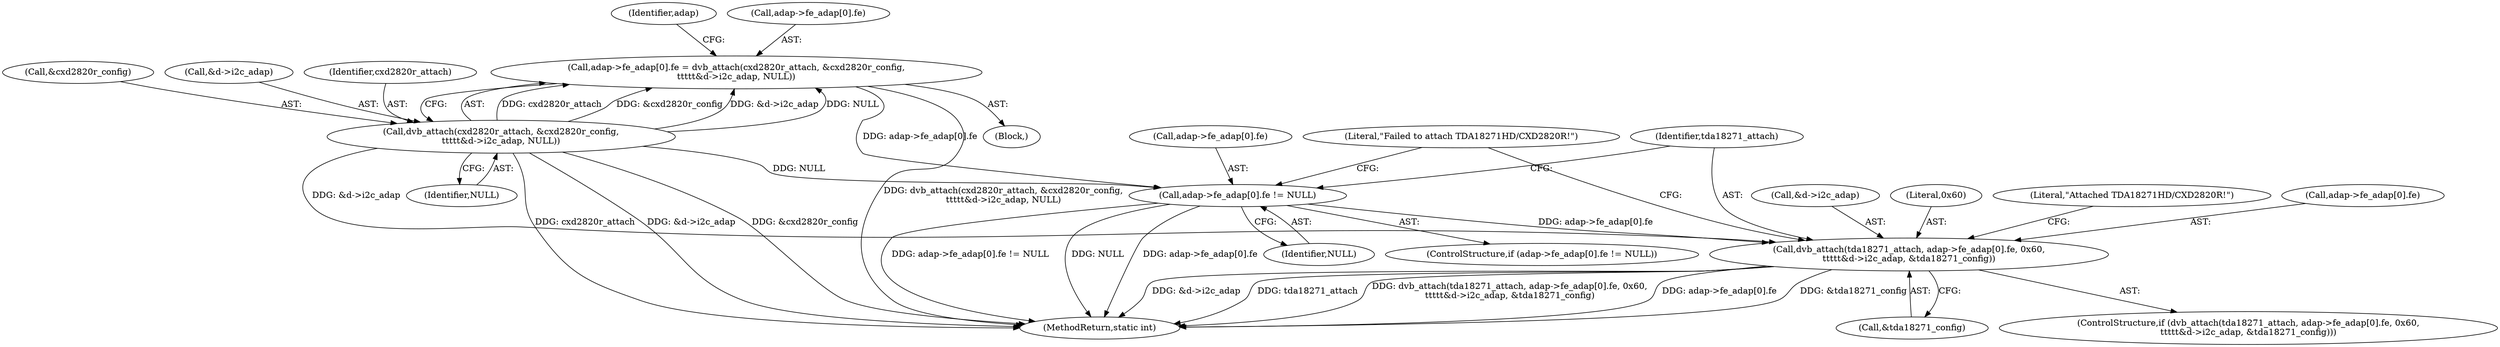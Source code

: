 digraph "0_linux_606142af57dad981b78707234cfbd15f9f7b7125_3@pointer" {
"1000327" [label="(Call,dvb_attach(tda18271_attach, adap->fe_adap[0].fe, 0x60,\n\t\t\t\t\t&d->i2c_adap, &tda18271_config))"];
"1000316" [label="(Call,adap->fe_adap[0].fe != NULL)"];
"1000298" [label="(Call,adap->fe_adap[0].fe = dvb_attach(cxd2820r_attach, &cxd2820r_config,\n\t\t\t\t\t&d->i2c_adap, NULL))"];
"1000306" [label="(Call,dvb_attach(cxd2820r_attach, &cxd2820r_config,\n\t\t\t\t\t&d->i2c_adap, NULL))"];
"1000327" [label="(Call,dvb_attach(tda18271_attach, adap->fe_adap[0].fe, 0x60,\n\t\t\t\t\t&d->i2c_adap, &tda18271_config))"];
"1000337" [label="(Call,&d->i2c_adap)"];
"1000336" [label="(Literal,0x60)"];
"1000320" [label="(Identifier,adap)"];
"1000314" [label="(Identifier,NULL)"];
"1000315" [label="(ControlStructure,if (adap->fe_adap[0].fe != NULL))"];
"1000353" [label="(MethodReturn,static int)"];
"1000316" [label="(Call,adap->fe_adap[0].fe != NULL)"];
"1000308" [label="(Call,&cxd2820r_config)"];
"1000317" [label="(Call,adap->fe_adap[0].fe)"];
"1000349" [label="(Literal,\"Failed to attach TDA18271HD/CXD2820R!\")"];
"1000310" [label="(Call,&d->i2c_adap)"];
"1000298" [label="(Call,adap->fe_adap[0].fe = dvb_attach(cxd2820r_attach, &cxd2820r_config,\n\t\t\t\t\t&d->i2c_adap, NULL))"];
"1000326" [label="(ControlStructure,if (dvb_attach(tda18271_attach, adap->fe_adap[0].fe, 0x60,\n\t\t\t\t\t&d->i2c_adap, &tda18271_config)))"];
"1000324" [label="(Identifier,NULL)"];
"1000345" [label="(Literal,\"Attached TDA18271HD/CXD2820R!\")"];
"1000341" [label="(Call,&tda18271_config)"];
"1000102" [label="(Block,)"];
"1000329" [label="(Call,adap->fe_adap[0].fe)"];
"1000306" [label="(Call,dvb_attach(cxd2820r_attach, &cxd2820r_config,\n\t\t\t\t\t&d->i2c_adap, NULL))"];
"1000328" [label="(Identifier,tda18271_attach)"];
"1000307" [label="(Identifier,cxd2820r_attach)"];
"1000299" [label="(Call,adap->fe_adap[0].fe)"];
"1000327" -> "1000326"  [label="AST: "];
"1000327" -> "1000341"  [label="CFG: "];
"1000328" -> "1000327"  [label="AST: "];
"1000329" -> "1000327"  [label="AST: "];
"1000336" -> "1000327"  [label="AST: "];
"1000337" -> "1000327"  [label="AST: "];
"1000341" -> "1000327"  [label="AST: "];
"1000345" -> "1000327"  [label="CFG: "];
"1000349" -> "1000327"  [label="CFG: "];
"1000327" -> "1000353"  [label="DDG: tda18271_attach"];
"1000327" -> "1000353"  [label="DDG: dvb_attach(tda18271_attach, adap->fe_adap[0].fe, 0x60,\n\t\t\t\t\t&d->i2c_adap, &tda18271_config)"];
"1000327" -> "1000353"  [label="DDG: adap->fe_adap[0].fe"];
"1000327" -> "1000353"  [label="DDG: &tda18271_config"];
"1000327" -> "1000353"  [label="DDG: &d->i2c_adap"];
"1000316" -> "1000327"  [label="DDG: adap->fe_adap[0].fe"];
"1000306" -> "1000327"  [label="DDG: &d->i2c_adap"];
"1000316" -> "1000315"  [label="AST: "];
"1000316" -> "1000324"  [label="CFG: "];
"1000317" -> "1000316"  [label="AST: "];
"1000324" -> "1000316"  [label="AST: "];
"1000328" -> "1000316"  [label="CFG: "];
"1000349" -> "1000316"  [label="CFG: "];
"1000316" -> "1000353"  [label="DDG: adap->fe_adap[0].fe != NULL"];
"1000316" -> "1000353"  [label="DDG: NULL"];
"1000316" -> "1000353"  [label="DDG: adap->fe_adap[0].fe"];
"1000298" -> "1000316"  [label="DDG: adap->fe_adap[0].fe"];
"1000306" -> "1000316"  [label="DDG: NULL"];
"1000298" -> "1000102"  [label="AST: "];
"1000298" -> "1000306"  [label="CFG: "];
"1000299" -> "1000298"  [label="AST: "];
"1000306" -> "1000298"  [label="AST: "];
"1000320" -> "1000298"  [label="CFG: "];
"1000298" -> "1000353"  [label="DDG: dvb_attach(cxd2820r_attach, &cxd2820r_config,\n\t\t\t\t\t&d->i2c_adap, NULL)"];
"1000306" -> "1000298"  [label="DDG: cxd2820r_attach"];
"1000306" -> "1000298"  [label="DDG: &cxd2820r_config"];
"1000306" -> "1000298"  [label="DDG: &d->i2c_adap"];
"1000306" -> "1000298"  [label="DDG: NULL"];
"1000306" -> "1000314"  [label="CFG: "];
"1000307" -> "1000306"  [label="AST: "];
"1000308" -> "1000306"  [label="AST: "];
"1000310" -> "1000306"  [label="AST: "];
"1000314" -> "1000306"  [label="AST: "];
"1000306" -> "1000353"  [label="DDG: cxd2820r_attach"];
"1000306" -> "1000353"  [label="DDG: &d->i2c_adap"];
"1000306" -> "1000353"  [label="DDG: &cxd2820r_config"];
}
